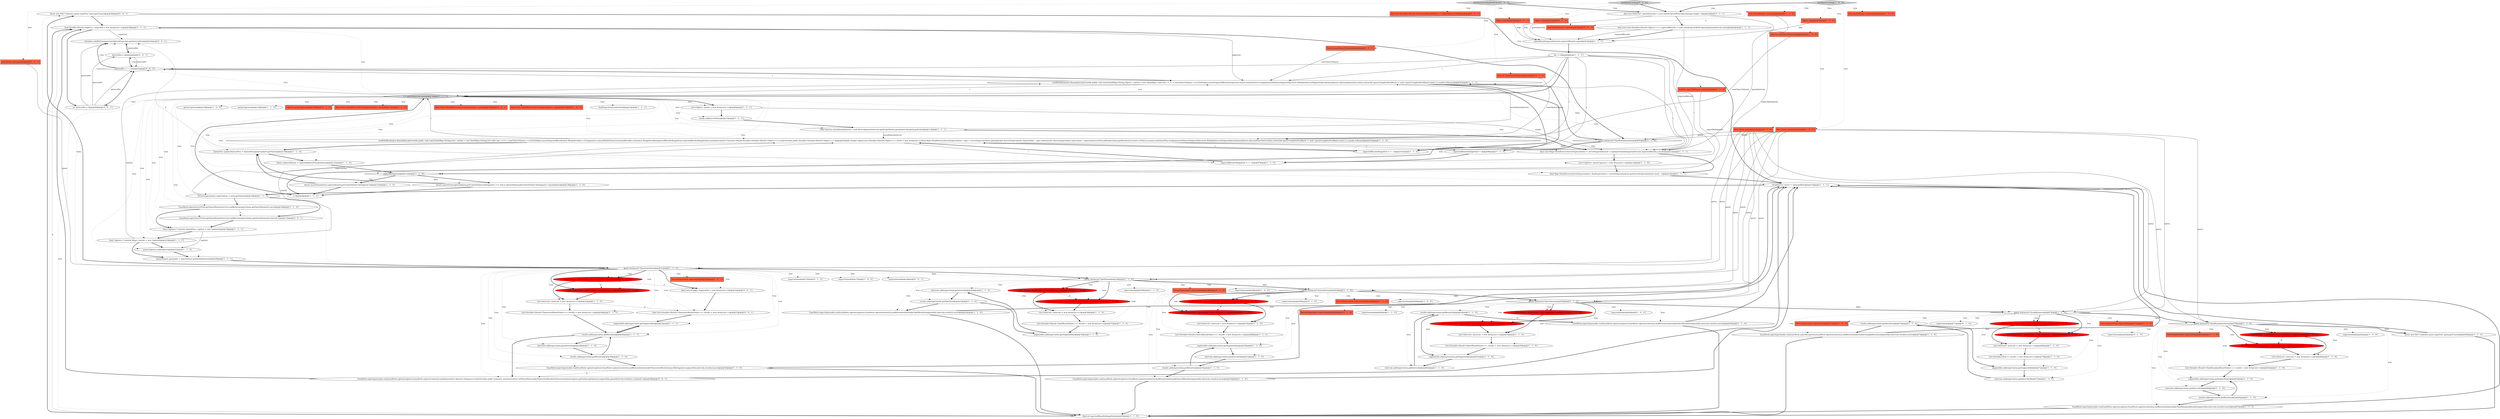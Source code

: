digraph {
126 [style = filled, label = "throw new ISE(\"Unknown query type(%s(\",query.getClass())@@@36@@@['0', '0', '1']", fillcolor = white, shape = ellipse image = "AAA0AAABBB3BBB"];
33 [style = filled, label = "finalExpectation.entrySet()@@@14@@@['1', '1', '1']", fillcolor = white, shape = ellipse image = "AAA0AAABBB1BBB"];
78 [style = filled, label = "List<Iterable<Result<SearchResultValue>>> results = new ArrayList<>()@@@48@@@['1', '1', '0']", fillcolor = white, shape = ellipse image = "AAA0AAABBB1BBB"];
61 [style = filled, label = "List<Interval> intervals = new ArrayList<>()@@@80@@@['1', '1', '0']", fillcolor = white, shape = ellipse image = "AAA0AAABBB1BBB"];
81 [style = filled, label = "final List<Interval> queryIntervals = Lists.newArrayListWithCapacity(args.length / 2)@@@3@@@['1', '1', '1']", fillcolor = white, shape = ellipse image = "AAA0AAABBB1BBB"];
47 [style = filled, label = "expectations@@@82@@@['1', '0', '0']", fillcolor = white, shape = ellipse image = "AAA0AAABBB1BBB"];
137 [style = filled, label = "final QueryRunner runner@@@2@@@['0', '0', '1']", fillcolor = tomato, shape = box image = "AAA0AAABBB3BBB"];
4 [style = filled, label = "final Iterable<Result<Object>> expected = new ArrayList<>()@@@39@@@['1', '1', '1']", fillcolor = white, shape = ellipse image = "AAA0AAABBB1BBB"];
41 [style = filled, label = "Query capturedQuery = capturedQueryPlus.getQuery()@@@131@@@['1', '1', '0']", fillcolor = white, shape = ellipse image = "AAA0AAABBB1BBB"];
11 [style = filled, label = "query instanceof TopNQuery@@@34@@@['1', '1', '0']", fillcolor = white, shape = diamond image = "AAA0AAABBB1BBB"];
13 [style = filled, label = "results.add(expectation.getResults())@@@26@@@['1', '1', '1']", fillcolor = white, shape = ellipse image = "AAA0AAABBB1BBB"];
116 [style = filled, label = "expectations@@@49@@@['0', '1', '0']", fillcolor = white, shape = ellipse image = "AAA0AAABBB2BBB"];
20 [style = filled, label = "Assert.assertTrue(capturedQuery.getContextValue(\"bySegment\") == null || capturedQuery.getContextValue(\"bySegment\").equals(false))@@@136@@@['1', '1', '0']", fillcolor = white, shape = ellipse image = "AAA0AAABBB1BBB"];
28 [style = filled, label = "List<Iterable<Result<TimeseriesResultValue>>> results = new ArrayList<>()@@@26@@@['1', '1', '0']", fillcolor = white, shape = ellipse image = "AAA0AAABBB1BBB"];
93 [style = filled, label = "List<Capture> queryCaptures = new ArrayList<>()@@@13@@@['1', '1', '0']", fillcolor = white, shape = ellipse image = "AAA0AAABBB1BBB"];
131 [style = filled, label = "intervalNo++@@@42@@@['0', '0', '1']", fillcolor = white, shape = ellipse image = "AAA0AAABBB3BBB"];
30 [style = filled, label = "EasyMock.expect(queryable.run(EasyMock.capture(capture),EasyMock.capture(context))).andReturn(toQueryableTimeseriesResults(expectBySegment,segmentIds,intervals,results)).once()@@@32@@@['1', '1', '0']", fillcolor = white, shape = ellipse image = "AAA0AAABBB1BBB"];
74 [style = filled, label = "List<Interval> intervals = new ArrayList<>()@@@25@@@['1', '1', '0']", fillcolor = white, shape = ellipse image = "AAA0AAABBB1BBB"];
89 [style = filled, label = "results.add(expectation.getResults())@@@63@@@['1', '1', '0']", fillcolor = white, shape = ellipse image = "AAA0AAABBB1BBB"];
128 [style = filled, label = "ServerExpectation expectation@@@24@@@['0', '0', '1']", fillcolor = tomato, shape = box image = "AAA0AAABBB3BBB"];
133 [style = filled, label = "Iterables.addAll((List)expected,filteredExpected.get(intervalNo))@@@43@@@['0', '0', '1']", fillcolor = white, shape = ellipse image = "AAA0AAABBB3BBB"];
117 [style = filled, label = "final int numTimesToQuery@@@2@@@['0', '1', '0']", fillcolor = tomato, shape = box image = "AAA0AAABBB2BBB"];
87 [style = filled, label = "results.add(expectation.getResults())@@@85@@@['1', '1', '0']", fillcolor = white, shape = ellipse image = "AAA0AAABBB1BBB"];
120 [style = filled, label = "testQueryCaching['0', '1', '0']", fillcolor = lightgray, shape = diamond image = "AAA0AAABBB2BBB"];
48 [style = filled, label = "ServerExpectation expectation@@@71@@@['1', '0', '0']", fillcolor = tomato, shape = box image = "AAA0AAABBB1BBB"];
65 [style = filled, label = "final QueryRunner runner@@@2@@@['1', '1', '0']", fillcolor = tomato, shape = box image = "AAA0AAABBB1BBB"];
57 [style = filled, label = "List<String> segmentIds = new ArrayList<>()@@@57@@@['1', '0', '0']", fillcolor = red, shape = ellipse image = "AAA1AAABBB1BBB"];
108 [style = filled, label = "expectations@@@82@@@['0', '1', '0']", fillcolor = white, shape = ellipse image = "AAA0AAABBB2BBB"];
2 [style = filled, label = "DruidServer server = entry.getKey()@@@15@@@['1', '1', '1']", fillcolor = white, shape = ellipse image = "AAA0AAABBB1BBB"];
49 [style = filled, label = "final int expectedResultsRangeStart@@@93@@@['1', '1', '0']", fillcolor = white, shape = ellipse image = "AAA0AAABBB1BBB"];
39 [style = filled, label = "final Capture<? extends QueryPlus> capture = new Capture()@@@18@@@['1', '1', '1']", fillcolor = white, shape = ellipse image = "AAA0AAABBB1BBB"];
132 [style = filled, label = "testQueryCachingWithFilter['0', '0', '1']", fillcolor = lightgray, shape = diamond image = "AAA0AAABBB3BBB"];
59 [style = filled, label = "queryCaptures@@@129@@@['1', '0', '0']", fillcolor = white, shape = ellipse image = "AAA0AAABBB1BBB"];
44 [style = filled, label = "EasyMock.expect(queryable.run(EasyMock.capture(capture),EasyMock.capture(context))).andReturn(toQueryableSearchResults(segmentIds,intervals,results)).once()@@@54@@@['1', '1', '0']", fillcolor = white, shape = ellipse image = "AAA0AAABBB1BBB"];
125 [style = filled, label = "final List<Iterable<Result<TimeseriesResultValue>>> results = new ArrayList<>()@@@23@@@['0', '0', '1']", fillcolor = white, shape = ellipse image = "AAA0AAABBB3BBB"];
38 [style = filled, label = "final int numTimesToQuery@@@2@@@['1', '0', '0']", fillcolor = tomato, shape = box image = "AAA0AAABBB1BBB"];
102 [style = filled, label = "queryCaptures@@@129@@@['1', '1', '0']", fillcolor = white, shape = ellipse image = "AAA0AAABBB1BBB"];
54 [style = filled, label = "EasyMock.expect(queryable.run(EasyMock.capture(capture),EasyMock.capture(context))).andReturn(toQueryableTimeBoundaryResults(segmentIds,intervals,results)).once()@@@87@@@['1', '1', '0']", fillcolor = white, shape = ellipse image = "AAA0AAABBB1BBB"];
84 [style = filled, label = "EasyMock.expect(queryable.run(EasyMock.capture(capture),EasyMock.capture(context))).andReturn(toQueryableSelectResults(segmentIds,intervals,results)).once()@@@65@@@['1', '1', '0']", fillcolor = white, shape = ellipse image = "AAA0AAABBB1BBB"];
85 [style = filled, label = "final Map<DruidServer,ServerExpectations> finalExpectation = serverExpectationList.get(serverExpectationList.size() - 1)@@@13@@@['1', '1', '1']", fillcolor = white, shape = ellipse image = "AAA0AAABBB1BBB"];
118 [style = filled, label = "Capture queryCapture@@@129@@@['0', '1', '0']", fillcolor = tomato, shape = box image = "AAA0AAABBB2BBB"];
88 [style = filled, label = "query instanceof TimeBoundaryQuery@@@78@@@['1', '1', '0']", fillcolor = white, shape = diamond image = "AAA0AAABBB1BBB"];
90 [style = filled, label = "query instanceof GroupByQuery@@@67@@@['1', '1', '0']", fillcolor = white, shape = diamond image = "AAA0AAABBB1BBB"];
95 [style = filled, label = "Assert.assertEquals(true,capturedQuery.getContextValue(\"bySegment\"))@@@133@@@['1', '1', '0']", fillcolor = white, shape = ellipse image = "AAA0AAABBB1BBB"];
130 [style = filled, label = "Object args@@@2@@@['0', '0', '1']", fillcolor = tomato, shape = box image = "AAA0AAABBB3BBB"];
107 [style = filled, label = "ServerExpectation expectation@@@38@@@['0', '1', '0']", fillcolor = tomato, shape = box image = "AAA0AAABBB2BBB"];
94 [style = filled, label = "intervals.add(expectation.getInterval())@@@29@@@['1', '1', '0']", fillcolor = white, shape = ellipse image = "AAA0AAABBB1BBB"];
6 [style = filled, label = "List<Iterable<Result<SelectResultValue>>> results = new ArrayList<>()@@@59@@@['1', '1', '0']", fillcolor = white, shape = ellipse image = "AAA0AAABBB1BBB"];
69 [style = filled, label = "List<Iterable<Result<TimeBoundaryResultValue>>> results = new ArrayList<>()@@@81@@@['1', '1', '0']", fillcolor = white, shape = ellipse image = "AAA0AAABBB1BBB"];
109 [style = filled, label = "Map.Entry<DruidServer,ServerExpectations> entry@@@15@@@['0', '1', '0']", fillcolor = tomato, shape = box image = "AAA0AAABBB2BBB"];
136 [style = filled, label = "int intervalNo = 0@@@40@@@['0', '0', '1']", fillcolor = white, shape = ellipse image = "AAA0AAABBB3BBB"];
45 [style = filled, label = "i < queryIntervals.size()@@@7@@@['1', '1', '1']", fillcolor = lightgray, shape = diamond image = "AAA0AAABBB1BBB"];
122 [style = filled, label = "EasyMock.expect(queryable.run(EasyMock.capture(capture),EasyMock.capture(context))).andAnswer(new IAnswer<Sequence>(){@Override public Sequence answer(){return toFilteredQueryableTimeseriesResults((TimeseriesQuery)capture.getValue().getQuery(),segmentIds,queryIntervals,results)}}).times(0,1)@@@28@@@['0', '0', '1']", fillcolor = white, shape = ellipse image = "AAA0AAABBB3BBB"];
0 [style = filled, label = "expectations@@@38@@@['1', '0', '0']", fillcolor = white, shape = ellipse image = "AAA0AAABBB1BBB"];
60 [style = filled, label = "runWithMocks(new Runnable(){@Override public void run(){HashMap<String,Object> context = new HashMap<>()for (int i = 0 i < numTimesToQuery ++i){TestHelper.assertExpectedResults(expected,runner.run(QueryPlus.wrap(query.withQuerySegmentSpec(new MultipleIntervalSegmentSpec(ImmutableList.of(actualQueryInterval)))),context))if (queryCompletedCallback != null) {queryCompletedCallback.run()}}}},mocks.toArray())@@@45@@@['1', '1', '1']", fillcolor = white, shape = ellipse image = "AAA0AAABBB1BBB"];
46 [style = filled, label = "List<String> segmentIds = new ArrayList<>()@@@79@@@['1', '0', '0']", fillcolor = red, shape = ellipse image = "AAA1AAABBB1BBB"];
26 [style = filled, label = "EasyMock.expect(serverView.getQueryRunner(server)).andReturn(expectations.getQueryRunner()).once()@@@18@@@['1', '1', '0']", fillcolor = white, shape = ellipse image = "AAA0AAABBB1BBB"];
98 [style = filled, label = "results.add(expectation.getResults())@@@74@@@['1', '1', '0']", fillcolor = white, shape = ellipse image = "AAA0AAABBB1BBB"];
76 [style = filled, label = "List<Iterable<Row>> results = new ArrayList<>()@@@70@@@['1', '1', '0']", fillcolor = white, shape = ellipse image = "AAA0AAABBB1BBB"];
129 [style = filled, label = "final int numTimesToQuery@@@2@@@['0', '0', '1']", fillcolor = tomato, shape = box image = "AAA0AAABBB3BBB"];
71 [style = filled, label = "query instanceof TimeBoundaryQuery@@@95@@@['1', '1', '0']", fillcolor = white, shape = diamond image = "AAA0AAABBB1BBB"];
92 [style = filled, label = "query instanceof SearchQuery@@@45@@@['1', '1', '0']", fillcolor = white, shape = diamond image = "AAA0AAABBB1BBB"];
111 [style = filled, label = "expectations@@@71@@@['0', '1', '0']", fillcolor = white, shape = ellipse image = "AAA0AAABBB2BBB"];
12 [style = filled, label = "expectedResultsRangeStart = i@@@96@@@['1', '1', '0']", fillcolor = white, shape = ellipse image = "AAA0AAABBB1BBB"];
73 [style = filled, label = "intervals.add(expectation.getInterval())@@@40@@@['1', '1', '0']", fillcolor = white, shape = ellipse image = "AAA0AAABBB1BBB"];
75 [style = filled, label = "intervals.add(expectation.getInterval())@@@62@@@['1', '1', '0']", fillcolor = white, shape = ellipse image = "AAA0AAABBB1BBB"];
3 [style = filled, label = "expectations@@@60@@@['1', '0', '0']", fillcolor = white, shape = ellipse image = "AAA0AAABBB1BBB"];
79 [style = filled, label = "segmentIds.add(expectation.getSegmentId())@@@83@@@['1', '1', '0']", fillcolor = white, shape = ellipse image = "AAA0AAABBB1BBB"];
24 [style = filled, label = "segmentIds.add(expectation.getSegmentId())@@@72@@@['1', '1', '0']", fillcolor = white, shape = ellipse image = "AAA0AAABBB1BBB"];
110 [style = filled, label = "expectations@@@27@@@['0', '1', '0']", fillcolor = white, shape = ellipse image = "AAA0AAABBB2BBB"];
23 [style = filled, label = "final Interval actualQueryInterval = new Interval(queryIntervals.get(0).getStart(),queryIntervals.get(i).getEnd())@@@11@@@['1', '1', '1']", fillcolor = white, shape = ellipse image = "AAA0AAABBB1BBB"];
15 [style = filled, label = "final List<List<Iterable<Result<Object>>>> expectedResults = Lists.newArrayListWithCapacity(queryIntervals.size())@@@4@@@['1', '1', '1']", fillcolor = white, shape = ellipse image = "AAA0AAABBB1BBB"];
50 [style = filled, label = "EasyMock.expect(queryable.run(EasyMock.capture(capture),EasyMock.capture(context))).andReturn(toQueryableGroupByResults(segmentIds,intervals,results)).once()@@@76@@@['1', '1', '0']", fillcolor = white, shape = ellipse image = "AAA0AAABBB1BBB"];
83 [style = filled, label = "ServerExpectation expectation@@@49@@@['1', '1', '0']", fillcolor = tomato, shape = box image = "AAA0AAABBB1BBB"];
82 [style = filled, label = "segmentIds.add(expectation.getSegmentId())@@@39@@@['1', '1', '0']", fillcolor = white, shape = ellipse image = "AAA0AAABBB1BBB"];
100 [style = filled, label = "final Capture<? extends Map> context = new Capture()@@@19@@@['1', '1', '1']", fillcolor = white, shape = ellipse image = "AAA0AAABBB1BBB"];
135 [style = filled, label = "EasyMock.expect(serverView.getQueryRunner(server)).andReturn(expectations.getQueryRunner()).times(0,1)@@@17@@@['0', '0', '1']", fillcolor = white, shape = ellipse image = "AAA0AAABBB3BBB"];
55 [style = filled, label = "QueryRunner queryable = expectations.getQueryRunner()@@@20@@@['1', '1', '1']", fillcolor = white, shape = ellipse image = "AAA0AAABBB1BBB"];
34 [style = filled, label = "expectations@@@27@@@['1', '0', '0']", fillcolor = white, shape = ellipse image = "AAA0AAABBB1BBB"];
17 [style = filled, label = "final Query query@@@2@@@['1', '0', '0']", fillcolor = tomato, shape = box image = "AAA0AAABBB1BBB"];
63 [style = filled, label = "ServerExpectation expectation@@@82@@@['1', '1', '0']", fillcolor = tomato, shape = box image = "AAA0AAABBB1BBB"];
112 [style = filled, label = "final Query query@@@2@@@['0', '1', '0']", fillcolor = tomato, shape = box image = "AAA0AAABBB2BBB"];
64 [style = filled, label = "throw new ISE(\"Unknown query type(%s(\",query.getClass())@@@90@@@['1', '1', '0']", fillcolor = white, shape = ellipse image = "AAA0AAABBB1BBB"];
35 [style = filled, label = "parseResults(queryIntervals,expectedResults,args)@@@5@@@['1', '1', '1']", fillcolor = white, shape = ellipse image = "AAA0AAABBB1BBB"];
36 [style = filled, label = "expectations@@@49@@@['1', '0', '0']", fillcolor = white, shape = ellipse image = "AAA0AAABBB1BBB"];
104 [style = filled, label = "List<SegmentId> segmentIds = new ArrayList<>()@@@35@@@['0', '1', '0']", fillcolor = red, shape = ellipse image = "AAA1AAABBB2BBB"];
19 [style = filled, label = "List<Object> mocks = new ArrayList<>()@@@9@@@['1', '1', '1']", fillcolor = white, shape = ellipse image = "AAA0AAABBB1BBB"];
70 [style = filled, label = "expectedResultsRangeEnd = i + 1@@@101@@@['1', '1', '0']", fillcolor = white, shape = ellipse image = "AAA0AAABBB1BBB"];
138 [style = filled, label = "final List<String> segmentIds = new ArrayList<>()@@@22@@@['0', '0', '1']", fillcolor = white, shape = ellipse image = "AAA0AAABBB3BBB"];
25 [style = filled, label = "results.add(expectation.getResults())@@@41@@@['1', '1', '0']", fillcolor = white, shape = ellipse image = "AAA0AAABBB1BBB"];
99 [style = filled, label = "testQueryCaching['1', '0', '0']", fillcolor = lightgray, shape = diamond image = "AAA0AAABBB1BBB"];
101 [style = filled, label = "segmentIds.add(expectation.getSegmentId())@@@50@@@['1', '1', '0']", fillcolor = white, shape = ellipse image = "AAA0AAABBB1BBB"];
105 [style = filled, label = "List<SegmentId> segmentIds = new ArrayList<>()@@@79@@@['0', '1', '0']", fillcolor = red, shape = ellipse image = "AAA1AAABBB2BBB"];
16 [style = filled, label = "List<String> segmentIds = new ArrayList<>()@@@46@@@['1', '0', '0']", fillcolor = red, shape = ellipse image = "AAA1AAABBB1BBB"];
96 [style = filled, label = "segmentIds.add(expectation.getSegmentId())@@@61@@@['1', '1', '0']", fillcolor = white, shape = ellipse image = "AAA0AAABBB1BBB"];
113 [style = filled, label = "boolean expectBySegment@@@2@@@['0', '1', '0']", fillcolor = tomato, shape = box image = "AAA0AAABBB2BBB"];
52 [style = filled, label = "List<Interval> intervals = new ArrayList<>()@@@58@@@['1', '1', '0']", fillcolor = white, shape = ellipse image = "AAA0AAABBB1BBB"];
80 [style = filled, label = "List<String> segmentIds = new ArrayList<>()@@@24@@@['1', '0', '0']", fillcolor = red, shape = ellipse image = "AAA1AAABBB1BBB"];
103 [style = filled, label = "ServerExpectation expectation@@@60@@@['0', '1', '0']", fillcolor = tomato, shape = box image = "AAA0AAABBB2BBB"];
1 [style = filled, label = "List<Interval> intervals = new ArrayList<>()@@@69@@@['1', '1', '0']", fillcolor = white, shape = ellipse image = "AAA0AAABBB1BBB"];
58 [style = filled, label = "queryCaptures.add(capture)@@@21@@@['1', '1', '0']", fillcolor = white, shape = ellipse image = "AAA0AAABBB1BBB"];
127 [style = filled, label = "Map.Entry<DruidServer,ServerExpectations> entry@@@14@@@['0', '0', '1']", fillcolor = tomato, shape = box image = "AAA0AAABBB3BBB"];
134 [style = filled, label = "intervalNo < i + 1@@@41@@@['0', '0', '1']", fillcolor = white, shape = diamond image = "AAA0AAABBB3BBB"];
21 [style = filled, label = "Map.Entry<DruidServer,ServerExpectations> entry@@@15@@@['1', '0', '0']", fillcolor = tomato, shape = box image = "AAA0AAABBB1BBB"];
14 [style = filled, label = "Object args@@@2@@@['1', '0', '0']", fillcolor = tomato, shape = box image = "AAA0AAABBB1BBB"];
97 [style = filled, label = "query instanceof TimeseriesQuery@@@21@@@['1', '1', '1']", fillcolor = white, shape = diamond image = "AAA0AAABBB1BBB"];
115 [style = filled, label = "Object args@@@2@@@['0', '1', '0']", fillcolor = tomato, shape = box image = "AAA0AAABBB2BBB"];
37 [style = filled, label = "expectations@@@38@@@['1', '1', '0']", fillcolor = white, shape = ellipse image = "AAA0AAABBB1BBB"];
40 [style = filled, label = "intervals.add(expectation.getInterval())@@@84@@@['1', '1', '0']", fillcolor = white, shape = ellipse image = "AAA0AAABBB1BBB"];
139 [style = filled, label = "expectations@@@24@@@['0', '0', '1']", fillcolor = white, shape = ellipse image = "AAA0AAABBB3BBB"];
121 [style = filled, label = "List<SegmentId> segmentIds = new ArrayList<>()@@@46@@@['0', '1', '0']", fillcolor = red, shape = ellipse image = "AAA1AAABBB2BBB"];
51 [style = filled, label = "final QueryRunner runner@@@2@@@['1', '0', '0']", fillcolor = tomato, shape = box image = "AAA0AAABBB1BBB"];
42 [style = filled, label = "List<Iterable<Result<TopNResultValue>>> results = new ArrayList<>()@@@37@@@['1', '1', '0']", fillcolor = white, shape = ellipse image = "AAA0AAABBB1BBB"];
5 [style = filled, label = "results.add(expectation.getResults())@@@30@@@['1', '1', '0']", fillcolor = white, shape = ellipse image = "AAA0AAABBB1BBB"];
10 [style = filled, label = "List<String> segmentIds = new ArrayList<>()@@@68@@@['1', '0', '0']", fillcolor = red, shape = ellipse image = "AAA1AAABBB1BBB"];
68 [style = filled, label = "int i = 0@@@6@@@['1', '1', '1']", fillcolor = white, shape = ellipse image = "AAA0AAABBB1BBB"];
77 [style = filled, label = "EasyMock.expect(queryable.run(EasyMock.capture(capture),EasyMock.capture(context))).andReturn(toQueryableTopNResults(segmentIds,intervals,results)).once()@@@43@@@['1', '1', '0']", fillcolor = white, shape = ellipse image = "AAA0AAABBB1BBB"];
124 [style = filled, label = "final List<Iterable<Result<TimeseriesResultValue>>> filteredExpected@@@2@@@['0', '0', '1']", fillcolor = tomato, shape = box image = "AAA0AAABBB3BBB"];
22 [style = filled, label = "List<String> segmentIds = new ArrayList<>()@@@35@@@['1', '0', '0']", fillcolor = red, shape = ellipse image = "AAA1AAABBB1BBB"];
62 [style = filled, label = "ServerExpectations expectations = entry.getValue()@@@16@@@['1', '1', '1']", fillcolor = white, shape = ellipse image = "AAA0AAABBB1BBB"];
66 [style = filled, label = "mocks.add(serverView)@@@10@@@['1', '1', '1']", fillcolor = white, shape = ellipse image = "AAA0AAABBB1BBB"];
123 [style = filled, label = "final Query query@@@2@@@['0', '0', '1']", fillcolor = tomato, shape = box image = "AAA0AAABBB3BBB"];
32 [style = filled, label = "++i@@@8@@@['1', '1', '1']", fillcolor = white, shape = ellipse image = "AAA0AAABBB1BBB"];
18 [style = filled, label = "expectedResultsRangeEnd = i + 1@@@97@@@['1', '1', '0']", fillcolor = white, shape = ellipse image = "AAA0AAABBB1BBB"];
29 [style = filled, label = "List<Interval> intervals = new ArrayList<>()@@@47@@@['1', '1', '0']", fillcolor = white, shape = ellipse image = "AAA0AAABBB1BBB"];
27 [style = filled, label = "results.add(expectation.getResults())@@@52@@@['1', '1', '0']", fillcolor = white, shape = ellipse image = "AAA0AAABBB1BBB"];
106 [style = filled, label = "List<SegmentId> segmentIds = new ArrayList<>()@@@24@@@['0', '1', '0']", fillcolor = red, shape = ellipse image = "AAA1AAABBB2BBB"];
72 [style = filled, label = "segmentIds.add(expectation.getSegmentId())@@@25@@@['1', '1', '1']", fillcolor = white, shape = ellipse image = "AAA0AAABBB1BBB"];
31 [style = filled, label = "query instanceof SelectQuery@@@56@@@['1', '1', '0']", fillcolor = white, shape = diamond image = "AAA0AAABBB1BBB"];
86 [style = filled, label = "expectations@@@60@@@['1', '1', '0']", fillcolor = white, shape = ellipse image = "AAA0AAABBB1BBB"];
91 [style = filled, label = "intervals.add(expectation.getInterval())@@@51@@@['1', '1', '0']", fillcolor = white, shape = ellipse image = "AAA0AAABBB1BBB"];
9 [style = filled, label = "final List<Map<DruidServer,ServerExpectations>> serverExpectationList = populateTimeline(queryIntervals,expectedResults,i,mocks)@@@12@@@['1', '1', '1']", fillcolor = white, shape = ellipse image = "AAA0AAABBB1BBB"];
53 [style = filled, label = "intervals.add(expectation.getInterval())@@@73@@@['1', '1', '0']", fillcolor = white, shape = ellipse image = "AAA0AAABBB1BBB"];
8 [style = filled, label = "expectBySegment@@@132@@@['1', '1', '0']", fillcolor = white, shape = diamond image = "AAA0AAABBB1BBB"];
67 [style = filled, label = "ServerExpectation expectation@@@71@@@['1', '1', '0']", fillcolor = tomato, shape = box image = "AAA0AAABBB1BBB"];
56 [style = filled, label = "QueryPlus capturedQueryPlus = (QueryPlus)queryCapture.getValue()@@@130@@@['1', '1', '0']", fillcolor = white, shape = ellipse image = "AAA0AAABBB1BBB"];
119 [style = filled, label = "List<SegmentId> segmentIds = new ArrayList<>()@@@68@@@['0', '1', '0']", fillcolor = red, shape = ellipse image = "AAA1AAABBB2BBB"];
43 [style = filled, label = "runWithMocks(new Runnable(){@Override public void run(){HashMap<String,List> context = new HashMap<String,List>()for (int i = 0 i < numTimesToQuery ++i){TestHelper.assertExpectedResults(new MergeIterable<>(Comparators.naturalNullsFirst(),FunctionalIterable.create(new RangeIterable(expectedResultsRangeStart,expectedResultsRangeEnd)).transformCat(new Function<Integer,Iterable<Iterable<Result<Object>>>>(){@Override public Iterable<Iterable<Result<Object>>> apply(@Nullable Integer input){List<Iterable<Result<Object>>> retVal = new ArrayList<>()final Map<DruidServer,ServerExpectations> exps = serverExpectationList.get(input)for (ServerExpectations expectations : exps.values()){for (ServerExpectation expectation : expectations){retVal.add(expectation.getResults())}}return retVal}})),runner.run(QueryPlus.wrap(query.withQuerySegmentSpec(new MultipleIntervalSegmentSpec(ImmutableList.of(actualQueryInterval)))),context))if (queryCompletedCallback != null) {queryCompletedCallback.run()}}}},mocks.toArray())@@@103@@@['1', '1', '0']", fillcolor = white, shape = ellipse image = "AAA0AAABBB1BBB"];
7 [style = filled, label = "List<Interval> intervals = new ArrayList<>()@@@36@@@['1', '1', '0']", fillcolor = white, shape = ellipse image = "AAA0AAABBB1BBB"];
114 [style = filled, label = "List<SegmentId> segmentIds = new ArrayList<>()@@@57@@@['0', '1', '0']", fillcolor = red, shape = ellipse image = "AAA1AAABBB2BBB"];
120->112 [style = dotted, label="true"];
45->109 [style = dotted, label="true"];
45->102 [style = dotted, label="true"];
42->82 [style = bold, label=""];
45->135 [style = dotted, label="true"];
60->32 [style = bold, label=""];
31->90 [style = dotted, label="false"];
131->133 [style = solid, label="intervalNo"];
71->60 [style = bold, label=""];
11->77 [style = dotted, label="true"];
70->43 [style = bold, label=""];
92->31 [style = dotted, label="false"];
12->18 [style = bold, label=""];
94->5 [style = bold, label=""];
49->4 [style = bold, label=""];
31->3 [style = dotted, label="true"];
71->60 [style = dotted, label="false"];
24->53 [style = bold, label=""];
84->2 [style = bold, label=""];
136->134 [style = bold, label=""];
89->96 [style = bold, label=""];
45->134 [style = dotted, label="true"];
50->49 [style = bold, label=""];
45->49 [style = dotted, label="true"];
97->110 [style = dotted, label="true"];
90->119 [style = dotted, label="true"];
88->108 [style = dotted, label="true"];
80->106 [style = dashed, label="0"];
31->96 [style = dotted, label="true"];
54->2 [style = bold, label=""];
123->97 [style = solid, label="query"];
25->82 [style = bold, label=""];
68->45 [style = bold, label=""];
87->79 [style = bold, label=""];
10->1 [style = bold, label=""];
122->2 [style = bold, label=""];
43->12 [style = solid, label="i"];
122->4 [style = bold, label=""];
100->43 [style = solid, label="context"];
92->36 [style = dotted, label="true"];
65->137 [style = dashed, label="0"];
101->91 [style = bold, label=""];
9->93 [style = bold, label=""];
26->135 [style = dashed, label="0"];
90->119 [style = bold, label=""];
62->43 [style = solid, label="expectations"];
135->39 [style = bold, label=""];
134->131 [style = dotted, label="true"];
46->105 [style = dashed, label="0"];
31->114 [style = bold, label=""];
106->74 [style = bold, label=""];
43->70 [style = solid, label="i"];
100->60 [style = solid, label="context"];
19->66 [style = bold, label=""];
84->49 [style = bold, label=""];
45->71 [style = dotted, label="true"];
92->91 [style = dotted, label="true"];
5->13 [style = bold, label=""];
52->6 [style = bold, label=""];
45->26 [style = dotted, label="true"];
4->136 [style = bold, label=""];
65->8 [style = solid, label="expectBySegment"];
97->5 [style = dotted, label="true"];
112->88 [style = solid, label="query"];
97->122 [style = dotted, label="true"];
98->24 [style = bold, label=""];
32->45 [style = bold, label=""];
66->23 [style = bold, label=""];
45->136 [style = dotted, label="true"];
92->31 [style = bold, label=""];
8->20 [style = dotted, label="false"];
71->12 [style = bold, label=""];
62->135 [style = bold, label=""];
6->96 [style = bold, label=""];
100->55 [style = bold, label=""];
85->2 [style = bold, label=""];
26->39 [style = bold, label=""];
132->81 [style = bold, label=""];
57->52 [style = bold, label=""];
98->50 [style = bold, label=""];
49->4 [style = dashed, label="0"];
90->50 [style = dotted, label="true"];
45->55 [style = dotted, label="true"];
31->84 [style = dotted, label="true"];
97->11 [style = bold, label=""];
80->138 [style = dashed, label="0"];
71->18 [style = dotted, label="true"];
82->73 [style = bold, label=""];
120->65 [style = dotted, label="true"];
16->121 [style = dashed, label="0"];
90->88 [style = bold, label=""];
45->97 [style = dotted, label="true"];
97->106 [style = dotted, label="true"];
27->44 [style = bold, label=""];
46->61 [style = bold, label=""];
43->9 [style = solid, label="i"];
50->2 [style = bold, label=""];
45->59 [style = dotted, label="true"];
11->73 [style = dotted, label="true"];
113->8 [style = solid, label="expectBySegment"];
117->43 [style = solid, label="numTimesToQuery"];
132->130 [style = dotted, label="true"];
11->92 [style = bold, label=""];
22->104 [style = dashed, label="0"];
45->93 [style = dotted, label="true"];
5->30 [style = bold, label=""];
71->12 [style = dotted, label="true"];
136->134 [style = solid, label="intervalNo"];
45->32 [style = dotted, label="true"];
60->9 [style = solid, label="i"];
72->13 [style = bold, label=""];
100->58 [style = bold, label=""];
119->1 [style = bold, label=""];
45->58 [style = dotted, label="true"];
4->71 [style = bold, label=""];
54->49 [style = bold, label=""];
45->23 [style = dotted, label="true"];
90->111 [style = dotted, label="true"];
17->71 [style = solid, label="query"];
126->2 [style = bold, label=""];
90->10 [style = dotted, label="true"];
112->92 [style = solid, label="query"];
16->29 [style = bold, label=""];
31->75 [style = dotted, label="true"];
11->107 [style = dotted, label="true"];
44->49 [style = bold, label=""];
74->125 [style = dashed, label="0"];
14->35 [style = solid, label="args"];
31->57 [style = bold, label=""];
120->113 [style = dotted, label="true"];
7->42 [style = bold, label=""];
1->76 [style = bold, label=""];
17->97 [style = solid, label="query"];
62->26 [style = bold, label=""];
90->1 [style = dotted, label="true"];
114->52 [style = bold, label=""];
90->24 [style = dotted, label="true"];
92->27 [style = dotted, label="true"];
97->80 [style = dotted, label="true"];
92->121 [style = dotted, label="true"];
78->101 [style = bold, label=""];
69->79 [style = bold, label=""];
112->90 [style = solid, label="query"];
125->72 [style = bold, label=""];
45->41 [style = dotted, label="true"];
64->2 [style = bold, label=""];
97->138 [style = dotted, label="true"];
112->71 [style = solid, label="query"];
43->45 [style = solid, label="i"];
68->9 [style = solid, label="i"];
57->114 [style = dashed, label="0"];
90->88 [style = dotted, label="false"];
133->131 [style = bold, label=""];
11->22 [style = bold, label=""];
134->133 [style = dotted, label="true"];
74->28 [style = bold, label=""];
99->65 [style = dotted, label="true"];
97->11 [style = dotted, label="false"];
38->43 [style = solid, label="numTimesToQuery"];
89->84 [style = bold, label=""];
90->48 [style = dotted, label="true"];
88->61 [style = dotted, label="true"];
60->45 [style = solid, label="i"];
20->32 [style = bold, label=""];
97->128 [style = dotted, label="true"];
71->70 [style = dotted, label="false"];
45->33 [style = dotted, label="true"];
11->22 [style = dotted, label="true"];
13->94 [style = bold, label=""];
45->56 [style = dotted, label="true"];
11->92 [style = dotted, label="false"];
80->74 [style = bold, label=""];
18->43 [style = bold, label=""];
45->19 [style = bold, label=""];
132->137 [style = dotted, label="true"];
4->60 [style = solid, label="expected"];
11->104 [style = bold, label=""];
45->21 [style = dotted, label="true"];
23->9 [style = bold, label=""];
43->56 [style = bold, label=""];
2->62 [style = bold, label=""];
132->124 [style = dotted, label="true"];
92->121 [style = bold, label=""];
81->9 [style = solid, label="queryIntervals"];
31->89 [style = dotted, label="true"];
99->17 [style = dotted, label="true"];
41->8 [style = bold, label=""];
105->61 [style = bold, label=""];
8->20 [style = bold, label=""];
136->133 [style = solid, label="intervalNo"];
92->83 [style = dotted, label="true"];
92->116 [style = dotted, label="true"];
120->115 [style = dotted, label="true"];
92->44 [style = dotted, label="true"];
15->35 [style = solid, label="expectedResults"];
88->40 [style = dotted, label="true"];
11->7 [style = dotted, label="true"];
44->2 [style = bold, label=""];
11->37 [style = dotted, label="true"];
97->72 [style = dotted, label="true"];
53->98 [style = bold, label=""];
90->10 [style = bold, label=""];
39->100 [style = bold, label=""];
10->119 [style = dashed, label="0"];
88->47 [style = dotted, label="true"];
15->35 [style = bold, label=""];
88->46 [style = bold, label=""];
9->85 [style = bold, label=""];
81->35 [style = solid, label="queryIntervals"];
81->15 [style = bold, label=""];
88->63 [style = dotted, label="true"];
29->78 [style = bold, label=""];
68->18 [style = solid, label="i"];
88->69 [style = dotted, label="true"];
68->12 [style = solid, label="i"];
126->4 [style = bold, label=""];
45->2 [style = dotted, label="true"];
88->87 [style = dotted, label="true"];
61->69 [style = bold, label=""];
88->79 [style = dotted, label="true"];
92->101 [style = dotted, label="true"];
115->35 [style = solid, label="args"];
17->92 [style = solid, label="query"];
97->125 [style = dotted, label="true"];
131->134 [style = solid, label="intervalNo"];
15->9 [style = solid, label="expectedResults"];
68->45 [style = solid, label="i"];
31->52 [style = dotted, label="true"];
68->43 [style = solid, label="i"];
45->127 [style = dotted, label="true"];
45->19 [style = dotted, label="true"];
92->16 [style = bold, label=""];
31->57 [style = dotted, label="true"];
134->133 [style = bold, label=""];
87->54 [style = bold, label=""];
20->56 [style = bold, label=""];
90->98 [style = dotted, label="true"];
31->114 [style = dotted, label="true"];
77->49 [style = bold, label=""];
40->87 [style = bold, label=""];
90->76 [style = dotted, label="true"];
43->18 [style = solid, label="i"];
58->55 [style = bold, label=""];
130->35 [style = solid, label="args"];
90->67 [style = dotted, label="true"];
19->9 [style = solid, label="mocks"];
17->11 [style = solid, label="query"];
77->2 [style = bold, label=""];
97->139 [style = dotted, label="true"];
11->25 [style = dotted, label="true"];
132->123 [style = dotted, label="true"];
30->122 [style = dashed, label="0"];
91->27 [style = bold, label=""];
45->66 [style = dotted, label="true"];
138->125 [style = bold, label=""];
25->77 [style = bold, label=""];
64->49 [style = bold, label=""];
30->2 [style = bold, label=""];
97->34 [style = dotted, label="true"];
60->134 [style = solid, label="i"];
79->40 [style = bold, label=""];
90->53 [style = dotted, label="true"];
97->80 [style = bold, label=""];
56->41 [style = bold, label=""];
45->4 [style = dotted, label="true"];
30->49 [style = bold, label=""];
68->60 [style = solid, label="i"];
99->38 [style = dotted, label="true"];
112->11 [style = solid, label="query"];
75->89 [style = bold, label=""];
97->138 [style = bold, label=""];
13->122 [style = bold, label=""];
11->0 [style = dotted, label="true"];
45->43 [style = dotted, label="true"];
88->54 [style = dotted, label="true"];
8->95 [style = bold, label=""];
11->104 [style = dotted, label="true"];
104->7 [style = bold, label=""];
96->75 [style = bold, label=""];
31->86 [style = dotted, label="true"];
17->90 [style = solid, label="query"];
13->72 [style = bold, label=""];
97->28 [style = dotted, label="true"];
60->70 [style = bold, label=""];
31->6 [style = dotted, label="true"];
129->60 [style = solid, label="numTimesToQuery"];
22->7 [style = bold, label=""];
27->101 [style = bold, label=""];
45->9 [style = dotted, label="true"];
39->58 [style = solid, label="capture"];
112->31 [style = solid, label="query"];
55->97 [style = bold, label=""];
95->32 [style = bold, label=""];
93->85 [style = bold, label=""];
88->64 [style = bold, label=""];
99->81 [style = bold, label=""];
99->51 [style = dotted, label="true"];
23->60 [style = solid, label="actualQueryInterval"];
45->39 [style = dotted, label="true"];
131->134 [style = bold, label=""];
120->117 [style = dotted, label="true"];
18->133 [style = dashed, label="0"];
31->90 [style = bold, label=""];
31->103 [style = dotted, label="true"];
95->56 [style = bold, label=""];
97->126 [style = dotted, label="false"];
68->70 [style = solid, label="i"];
99->14 [style = dotted, label="true"];
88->64 [style = dotted, label="false"];
97->30 [style = dotted, label="true"];
17->31 [style = solid, label="query"];
92->16 [style = dotted, label="true"];
45->100 [style = dotted, label="true"];
45->118 [style = dotted, label="true"];
134->60 [style = bold, label=""];
11->82 [style = dotted, label="true"];
88->105 [style = dotted, label="true"];
97->106 [style = bold, label=""];
88->105 [style = bold, label=""];
97->94 [style = dotted, label="true"];
88->46 [style = dotted, label="true"];
45->85 [style = dotted, label="true"];
120->81 [style = bold, label=""];
23->43 [style = solid, label="actualQueryInterval"];
73->25 [style = bold, label=""];
121->29 [style = bold, label=""];
17->88 [style = solid, label="query"];
76->24 [style = bold, label=""];
68->134 [style = solid, label="i"];
35->68 [style = bold, label=""];
92->29 [style = dotted, label="true"];
28->13 [style = bold, label=""];
45->8 [style = dotted, label="true"];
92->78 [style = dotted, label="true"];
45->62 [style = dotted, label="true"];
8->95 [style = dotted, label="true"];
11->42 [style = dotted, label="true"];
4->133 [style = solid, label="expected"];
97->13 [style = dotted, label="true"];
112->97 [style = solid, label="query"];
132->129 [style = dotted, label="true"];
97->74 [style = dotted, label="true"];
45->60 [style = dotted, label="true"];
136->131 [style = solid, label="intervalNo"];
97->126 [style = bold, label=""];
}
